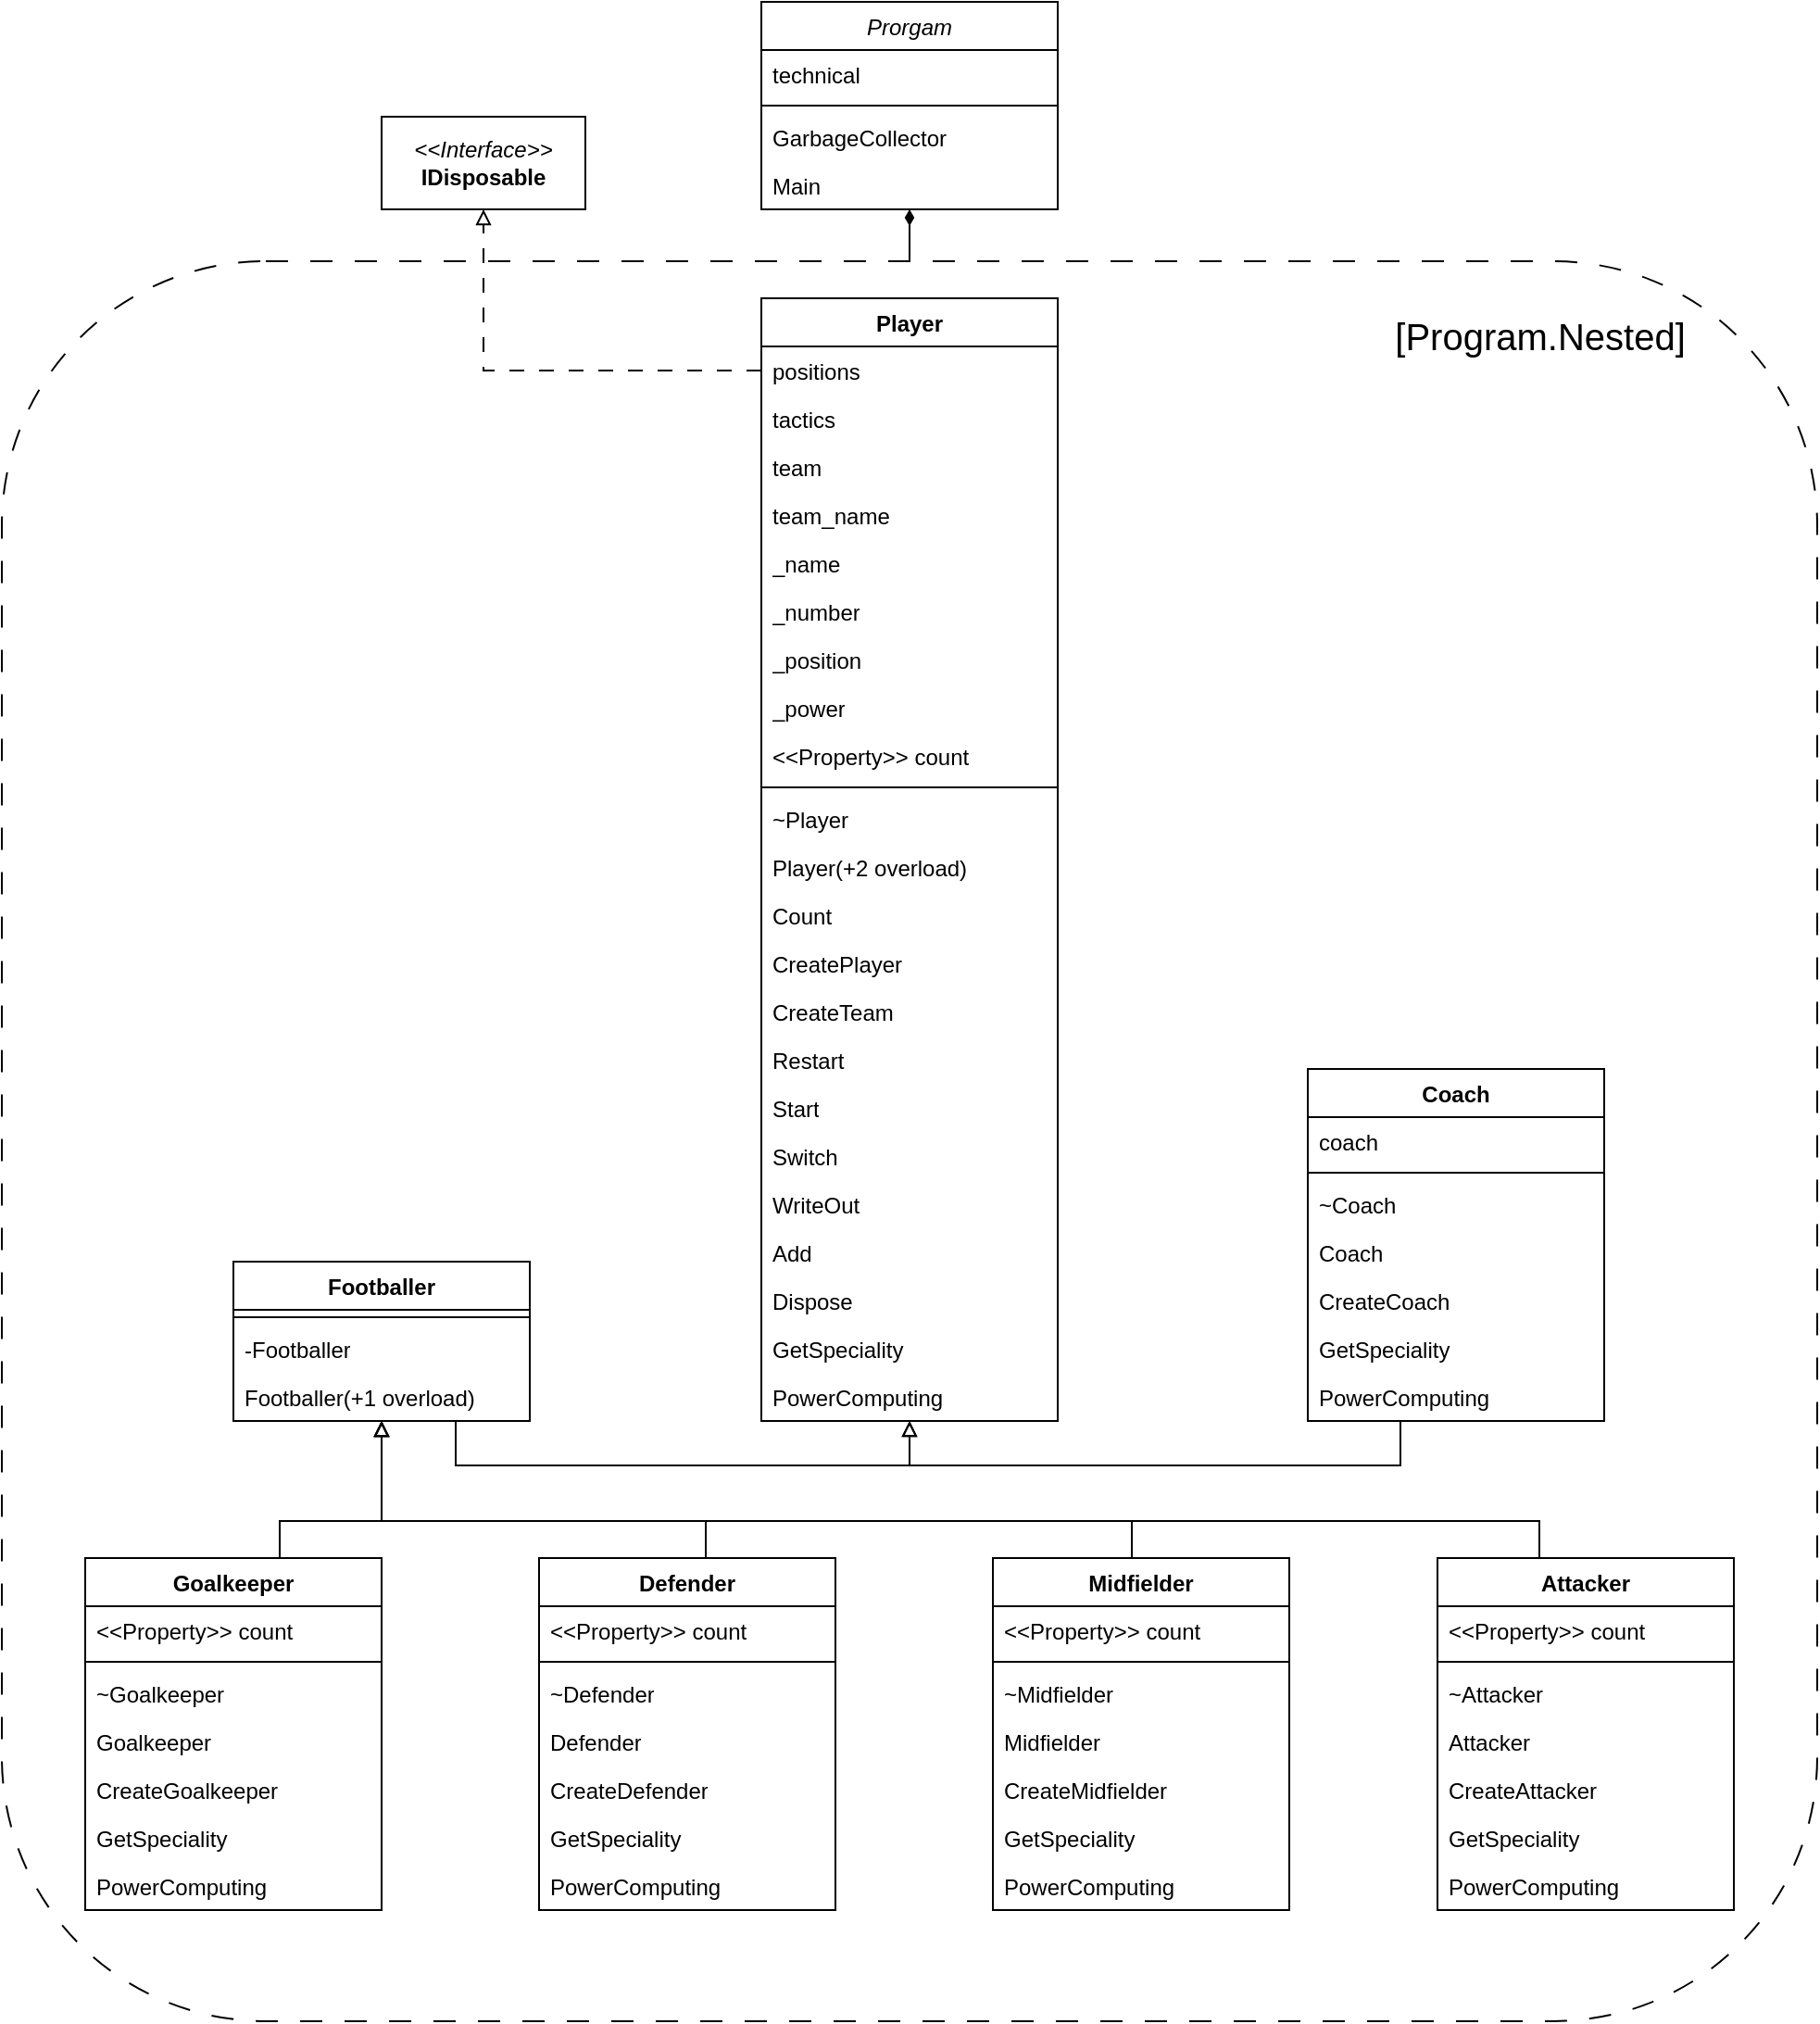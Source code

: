 <mxfile version="22.0.8" type="device">
  <diagram id="C5RBs43oDa-KdzZeNtuy" name="Page-1">
    <mxGraphModel dx="1836" dy="1883" grid="1" gridSize="10" guides="1" tooltips="1" connect="1" arrows="1" fold="1" page="1" pageScale="1" pageWidth="1169" pageHeight="827" math="0" shadow="0">
      <root>
        <mxCell id="WIyWlLk6GJQsqaUBKTNV-0" />
        <mxCell id="WIyWlLk6GJQsqaUBKTNV-1" parent="WIyWlLk6GJQsqaUBKTNV-0" />
        <mxCell id="uRSBhXrEBmL0g1pKG0BW-42" style="edgeStyle=orthogonalEdgeStyle;rounded=0;orthogonalLoop=1;jettySize=auto;html=1;entryX=0.5;entryY=1;entryDx=0;entryDy=0;endArrow=diamondThin;endFill=1;" edge="1" parent="WIyWlLk6GJQsqaUBKTNV-1" source="uRSBhXrEBmL0g1pKG0BW-41" target="zkfFHV4jXpPFQw0GAbJ--0">
          <mxGeometry relative="1" as="geometry" />
        </mxCell>
        <mxCell id="uRSBhXrEBmL0g1pKG0BW-41" value="" style="rounded=1;whiteSpace=wrap;html=1;fillColor=none;dashed=1;strokeWidth=1;dashPattern=12 12;" vertex="1" parent="WIyWlLk6GJQsqaUBKTNV-1">
          <mxGeometry x="95" y="-300" width="980" height="950" as="geometry" />
        </mxCell>
        <mxCell id="zkfFHV4jXpPFQw0GAbJ--0" value="Prorgam" style="swimlane;fontStyle=2;align=center;verticalAlign=top;childLayout=stackLayout;horizontal=1;startSize=26;horizontalStack=0;resizeParent=1;resizeLast=0;collapsible=1;marginBottom=0;rounded=0;shadow=0;strokeWidth=1;" parent="WIyWlLk6GJQsqaUBKTNV-1" vertex="1">
          <mxGeometry x="505" y="-440" width="160" height="112" as="geometry">
            <mxRectangle x="230" y="140" width="160" height="26" as="alternateBounds" />
          </mxGeometry>
        </mxCell>
        <mxCell id="zkfFHV4jXpPFQw0GAbJ--1" value="technical" style="text;align=left;verticalAlign=top;spacingLeft=4;spacingRight=4;overflow=hidden;rotatable=0;points=[[0,0.5],[1,0.5]];portConstraint=eastwest;" parent="zkfFHV4jXpPFQw0GAbJ--0" vertex="1">
          <mxGeometry y="26" width="160" height="26" as="geometry" />
        </mxCell>
        <mxCell id="zkfFHV4jXpPFQw0GAbJ--4" value="" style="line;html=1;strokeWidth=1;align=left;verticalAlign=middle;spacingTop=-1;spacingLeft=3;spacingRight=3;rotatable=0;labelPosition=right;points=[];portConstraint=eastwest;" parent="zkfFHV4jXpPFQw0GAbJ--0" vertex="1">
          <mxGeometry y="52" width="160" height="8" as="geometry" />
        </mxCell>
        <mxCell id="zkfFHV4jXpPFQw0GAbJ--5" value="GarbageCollector" style="text;align=left;verticalAlign=top;spacingLeft=4;spacingRight=4;overflow=hidden;rotatable=0;points=[[0,0.5],[1,0.5]];portConstraint=eastwest;" parent="zkfFHV4jXpPFQw0GAbJ--0" vertex="1">
          <mxGeometry y="60" width="160" height="26" as="geometry" />
        </mxCell>
        <mxCell id="uRSBhXrEBmL0g1pKG0BW-0" value="Main" style="text;strokeColor=none;fillColor=none;align=left;verticalAlign=top;spacingLeft=4;spacingRight=4;overflow=hidden;rotatable=0;points=[[0,0.5],[1,0.5]];portConstraint=eastwest;whiteSpace=wrap;html=1;" vertex="1" parent="zkfFHV4jXpPFQw0GAbJ--0">
          <mxGeometry y="86" width="160" height="26" as="geometry" />
        </mxCell>
        <mxCell id="uRSBhXrEBmL0g1pKG0BW-1" value="Player" style="swimlane;fontStyle=1;align=center;verticalAlign=top;childLayout=stackLayout;horizontal=1;startSize=26;horizontalStack=0;resizeParent=1;resizeParentMax=0;resizeLast=0;collapsible=1;marginBottom=0;whiteSpace=wrap;html=1;" vertex="1" parent="WIyWlLk6GJQsqaUBKTNV-1">
          <mxGeometry x="505" y="-280" width="160" height="606" as="geometry" />
        </mxCell>
        <mxCell id="uRSBhXrEBmL0g1pKG0BW-2" value="positions" style="text;strokeColor=none;fillColor=none;align=left;verticalAlign=top;spacingLeft=4;spacingRight=4;overflow=hidden;rotatable=0;points=[[0,0.5],[1,0.5]];portConstraint=eastwest;whiteSpace=wrap;html=1;" vertex="1" parent="uRSBhXrEBmL0g1pKG0BW-1">
          <mxGeometry y="26" width="160" height="26" as="geometry" />
        </mxCell>
        <mxCell id="uRSBhXrEBmL0g1pKG0BW-46" value="tactics" style="text;strokeColor=none;fillColor=none;align=left;verticalAlign=top;spacingLeft=4;spacingRight=4;overflow=hidden;rotatable=0;points=[[0,0.5],[1,0.5]];portConstraint=eastwest;whiteSpace=wrap;html=1;" vertex="1" parent="uRSBhXrEBmL0g1pKG0BW-1">
          <mxGeometry y="52" width="160" height="26" as="geometry" />
        </mxCell>
        <mxCell id="uRSBhXrEBmL0g1pKG0BW-44" value="team" style="text;strokeColor=none;fillColor=none;align=left;verticalAlign=top;spacingLeft=4;spacingRight=4;overflow=hidden;rotatable=0;points=[[0,0.5],[1,0.5]];portConstraint=eastwest;whiteSpace=wrap;html=1;" vertex="1" parent="uRSBhXrEBmL0g1pKG0BW-1">
          <mxGeometry y="78" width="160" height="26" as="geometry" />
        </mxCell>
        <mxCell id="uRSBhXrEBmL0g1pKG0BW-47" value="team_name" style="text;strokeColor=none;fillColor=none;align=left;verticalAlign=top;spacingLeft=4;spacingRight=4;overflow=hidden;rotatable=0;points=[[0,0.5],[1,0.5]];portConstraint=eastwest;whiteSpace=wrap;html=1;" vertex="1" parent="uRSBhXrEBmL0g1pKG0BW-1">
          <mxGeometry y="104" width="160" height="26" as="geometry" />
        </mxCell>
        <mxCell id="uRSBhXrEBmL0g1pKG0BW-48" value="_name" style="text;strokeColor=none;fillColor=none;align=left;verticalAlign=top;spacingLeft=4;spacingRight=4;overflow=hidden;rotatable=0;points=[[0,0.5],[1,0.5]];portConstraint=eastwest;whiteSpace=wrap;html=1;" vertex="1" parent="uRSBhXrEBmL0g1pKG0BW-1">
          <mxGeometry y="130" width="160" height="26" as="geometry" />
        </mxCell>
        <mxCell id="uRSBhXrEBmL0g1pKG0BW-49" value="_number" style="text;strokeColor=none;fillColor=none;align=left;verticalAlign=top;spacingLeft=4;spacingRight=4;overflow=hidden;rotatable=0;points=[[0,0.5],[1,0.5]];portConstraint=eastwest;whiteSpace=wrap;html=1;" vertex="1" parent="uRSBhXrEBmL0g1pKG0BW-1">
          <mxGeometry y="156" width="160" height="26" as="geometry" />
        </mxCell>
        <mxCell id="uRSBhXrEBmL0g1pKG0BW-50" value="_position" style="text;strokeColor=none;fillColor=none;align=left;verticalAlign=top;spacingLeft=4;spacingRight=4;overflow=hidden;rotatable=0;points=[[0,0.5],[1,0.5]];portConstraint=eastwest;whiteSpace=wrap;html=1;" vertex="1" parent="uRSBhXrEBmL0g1pKG0BW-1">
          <mxGeometry y="182" width="160" height="26" as="geometry" />
        </mxCell>
        <mxCell id="uRSBhXrEBmL0g1pKG0BW-51" value="_power" style="text;strokeColor=none;fillColor=none;align=left;verticalAlign=top;spacingLeft=4;spacingRight=4;overflow=hidden;rotatable=0;points=[[0,0.5],[1,0.5]];portConstraint=eastwest;whiteSpace=wrap;html=1;" vertex="1" parent="uRSBhXrEBmL0g1pKG0BW-1">
          <mxGeometry y="208" width="160" height="26" as="geometry" />
        </mxCell>
        <mxCell id="uRSBhXrEBmL0g1pKG0BW-52" value="&amp;lt;&amp;lt;Property&amp;gt;&amp;gt; count" style="text;strokeColor=none;fillColor=none;align=left;verticalAlign=top;spacingLeft=4;spacingRight=4;overflow=hidden;rotatable=0;points=[[0,0.5],[1,0.5]];portConstraint=eastwest;whiteSpace=wrap;html=1;" vertex="1" parent="uRSBhXrEBmL0g1pKG0BW-1">
          <mxGeometry y="234" width="160" height="26" as="geometry" />
        </mxCell>
        <mxCell id="uRSBhXrEBmL0g1pKG0BW-3" value="" style="line;strokeWidth=1;fillColor=none;align=left;verticalAlign=middle;spacingTop=-1;spacingLeft=3;spacingRight=3;rotatable=0;labelPosition=right;points=[];portConstraint=eastwest;strokeColor=inherit;" vertex="1" parent="uRSBhXrEBmL0g1pKG0BW-1">
          <mxGeometry y="260" width="160" height="8" as="geometry" />
        </mxCell>
        <mxCell id="uRSBhXrEBmL0g1pKG0BW-4" value="~Player" style="text;strokeColor=none;fillColor=none;align=left;verticalAlign=top;spacingLeft=4;spacingRight=4;overflow=hidden;rotatable=0;points=[[0,0.5],[1,0.5]];portConstraint=eastwest;whiteSpace=wrap;html=1;" vertex="1" parent="uRSBhXrEBmL0g1pKG0BW-1">
          <mxGeometry y="268" width="160" height="26" as="geometry" />
        </mxCell>
        <mxCell id="uRSBhXrEBmL0g1pKG0BW-53" value="Player(+2 overload)" style="text;strokeColor=none;fillColor=none;align=left;verticalAlign=top;spacingLeft=4;spacingRight=4;overflow=hidden;rotatable=0;points=[[0,0.5],[1,0.5]];portConstraint=eastwest;whiteSpace=wrap;html=1;" vertex="1" parent="uRSBhXrEBmL0g1pKG0BW-1">
          <mxGeometry y="294" width="160" height="26" as="geometry" />
        </mxCell>
        <mxCell id="uRSBhXrEBmL0g1pKG0BW-55" value="Count" style="text;strokeColor=none;fillColor=none;align=left;verticalAlign=top;spacingLeft=4;spacingRight=4;overflow=hidden;rotatable=0;points=[[0,0.5],[1,0.5]];portConstraint=eastwest;whiteSpace=wrap;html=1;" vertex="1" parent="uRSBhXrEBmL0g1pKG0BW-1">
          <mxGeometry y="320" width="160" height="26" as="geometry" />
        </mxCell>
        <mxCell id="uRSBhXrEBmL0g1pKG0BW-58" value="CreatePlayer" style="text;strokeColor=none;fillColor=none;align=left;verticalAlign=top;spacingLeft=4;spacingRight=4;overflow=hidden;rotatable=0;points=[[0,0.5],[1,0.5]];portConstraint=eastwest;whiteSpace=wrap;html=1;" vertex="1" parent="uRSBhXrEBmL0g1pKG0BW-1">
          <mxGeometry y="346" width="160" height="26" as="geometry" />
        </mxCell>
        <mxCell id="uRSBhXrEBmL0g1pKG0BW-63" value="CreateTeam" style="text;strokeColor=none;fillColor=none;align=left;verticalAlign=top;spacingLeft=4;spacingRight=4;overflow=hidden;rotatable=0;points=[[0,0.5],[1,0.5]];portConstraint=eastwest;whiteSpace=wrap;html=1;" vertex="1" parent="uRSBhXrEBmL0g1pKG0BW-1">
          <mxGeometry y="372" width="160" height="26" as="geometry" />
        </mxCell>
        <mxCell id="uRSBhXrEBmL0g1pKG0BW-64" value="Restart" style="text;strokeColor=none;fillColor=none;align=left;verticalAlign=top;spacingLeft=4;spacingRight=4;overflow=hidden;rotatable=0;points=[[0,0.5],[1,0.5]];portConstraint=eastwest;whiteSpace=wrap;html=1;" vertex="1" parent="uRSBhXrEBmL0g1pKG0BW-1">
          <mxGeometry y="398" width="160" height="26" as="geometry" />
        </mxCell>
        <mxCell id="uRSBhXrEBmL0g1pKG0BW-69" value="Start" style="text;strokeColor=none;fillColor=none;align=left;verticalAlign=top;spacingLeft=4;spacingRight=4;overflow=hidden;rotatable=0;points=[[0,0.5],[1,0.5]];portConstraint=eastwest;whiteSpace=wrap;html=1;" vertex="1" parent="uRSBhXrEBmL0g1pKG0BW-1">
          <mxGeometry y="424" width="160" height="26" as="geometry" />
        </mxCell>
        <mxCell id="uRSBhXrEBmL0g1pKG0BW-68" value="Switch" style="text;strokeColor=none;fillColor=none;align=left;verticalAlign=top;spacingLeft=4;spacingRight=4;overflow=hidden;rotatable=0;points=[[0,0.5],[1,0.5]];portConstraint=eastwest;whiteSpace=wrap;html=1;" vertex="1" parent="uRSBhXrEBmL0g1pKG0BW-1">
          <mxGeometry y="450" width="160" height="26" as="geometry" />
        </mxCell>
        <mxCell id="uRSBhXrEBmL0g1pKG0BW-67" value="WriteOut" style="text;strokeColor=none;fillColor=none;align=left;verticalAlign=top;spacingLeft=4;spacingRight=4;overflow=hidden;rotatable=0;points=[[0,0.5],[1,0.5]];portConstraint=eastwest;whiteSpace=wrap;html=1;" vertex="1" parent="uRSBhXrEBmL0g1pKG0BW-1">
          <mxGeometry y="476" width="160" height="26" as="geometry" />
        </mxCell>
        <mxCell id="uRSBhXrEBmL0g1pKG0BW-54" value="Add" style="text;strokeColor=none;fillColor=none;align=left;verticalAlign=top;spacingLeft=4;spacingRight=4;overflow=hidden;rotatable=0;points=[[0,0.5],[1,0.5]];portConstraint=eastwest;whiteSpace=wrap;html=1;" vertex="1" parent="uRSBhXrEBmL0g1pKG0BW-1">
          <mxGeometry y="502" width="160" height="26" as="geometry" />
        </mxCell>
        <mxCell id="uRSBhXrEBmL0g1pKG0BW-57" value="Dispose" style="text;strokeColor=none;fillColor=none;align=left;verticalAlign=top;spacingLeft=4;spacingRight=4;overflow=hidden;rotatable=0;points=[[0,0.5],[1,0.5]];portConstraint=eastwest;whiteSpace=wrap;html=1;" vertex="1" parent="uRSBhXrEBmL0g1pKG0BW-1">
          <mxGeometry y="528" width="160" height="26" as="geometry" />
        </mxCell>
        <mxCell id="uRSBhXrEBmL0g1pKG0BW-56" value="GetSpeciality" style="text;strokeColor=none;fillColor=none;align=left;verticalAlign=top;spacingLeft=4;spacingRight=4;overflow=hidden;rotatable=0;points=[[0,0.5],[1,0.5]];portConstraint=eastwest;whiteSpace=wrap;html=1;" vertex="1" parent="uRSBhXrEBmL0g1pKG0BW-1">
          <mxGeometry y="554" width="160" height="26" as="geometry" />
        </mxCell>
        <mxCell id="uRSBhXrEBmL0g1pKG0BW-65" value="PowerComputing" style="text;strokeColor=none;fillColor=none;align=left;verticalAlign=top;spacingLeft=4;spacingRight=4;overflow=hidden;rotatable=0;points=[[0,0.5],[1,0.5]];portConstraint=eastwest;whiteSpace=wrap;html=1;" vertex="1" parent="uRSBhXrEBmL0g1pKG0BW-1">
          <mxGeometry y="580" width="160" height="26" as="geometry" />
        </mxCell>
        <mxCell id="uRSBhXrEBmL0g1pKG0BW-35" style="edgeStyle=orthogonalEdgeStyle;rounded=0;orthogonalLoop=1;jettySize=auto;html=1;endArrow=block;endFill=0;" edge="1" parent="WIyWlLk6GJQsqaUBKTNV-1" source="uRSBhXrEBmL0g1pKG0BW-74" target="uRSBhXrEBmL0g1pKG0BW-1">
          <mxGeometry relative="1" as="geometry">
            <Array as="points">
              <mxPoint x="340" y="350" />
              <mxPoint x="585" y="350" />
            </Array>
          </mxGeometry>
        </mxCell>
        <mxCell id="uRSBhXrEBmL0g1pKG0BW-39" style="edgeStyle=orthogonalEdgeStyle;rounded=0;orthogonalLoop=1;jettySize=auto;html=1;exitX=0;exitY=0.5;exitDx=0;exitDy=0;endArrow=block;endFill=0;dashed=1;dashPattern=8 8;" edge="1" parent="WIyWlLk6GJQsqaUBKTNV-1" source="uRSBhXrEBmL0g1pKG0BW-2" target="uRSBhXrEBmL0g1pKG0BW-38">
          <mxGeometry relative="1" as="geometry" />
        </mxCell>
        <mxCell id="uRSBhXrEBmL0g1pKG0BW-5" value="Footballer" style="swimlane;fontStyle=1;align=center;verticalAlign=top;childLayout=stackLayout;horizontal=1;startSize=26;horizontalStack=0;resizeParent=1;resizeParentMax=0;resizeLast=0;collapsible=1;marginBottom=0;whiteSpace=wrap;html=1;" vertex="1" parent="WIyWlLk6GJQsqaUBKTNV-1">
          <mxGeometry x="220" y="240" width="160" height="86" as="geometry" />
        </mxCell>
        <mxCell id="uRSBhXrEBmL0g1pKG0BW-7" value="" style="line;strokeWidth=1;fillColor=none;align=left;verticalAlign=middle;spacingTop=-1;spacingLeft=3;spacingRight=3;rotatable=0;labelPosition=right;points=[];portConstraint=eastwest;strokeColor=inherit;" vertex="1" parent="uRSBhXrEBmL0g1pKG0BW-5">
          <mxGeometry y="26" width="160" height="8" as="geometry" />
        </mxCell>
        <mxCell id="uRSBhXrEBmL0g1pKG0BW-8" value="-Footballer" style="text;strokeColor=none;fillColor=none;align=left;verticalAlign=top;spacingLeft=4;spacingRight=4;overflow=hidden;rotatable=0;points=[[0,0.5],[1,0.5]];portConstraint=eastwest;whiteSpace=wrap;html=1;" vertex="1" parent="uRSBhXrEBmL0g1pKG0BW-5">
          <mxGeometry y="34" width="160" height="26" as="geometry" />
        </mxCell>
        <mxCell id="uRSBhXrEBmL0g1pKG0BW-74" value="Footballer(+1 overload)" style="text;strokeColor=none;fillColor=none;align=left;verticalAlign=top;spacingLeft=4;spacingRight=4;overflow=hidden;rotatable=0;points=[[0,0.5],[1,0.5]];portConstraint=eastwest;whiteSpace=wrap;html=1;" vertex="1" parent="uRSBhXrEBmL0g1pKG0BW-5">
          <mxGeometry y="60" width="160" height="26" as="geometry" />
        </mxCell>
        <mxCell id="uRSBhXrEBmL0g1pKG0BW-36" style="edgeStyle=orthogonalEdgeStyle;rounded=0;orthogonalLoop=1;jettySize=auto;html=1;endArrow=block;endFill=0;" edge="1" parent="WIyWlLk6GJQsqaUBKTNV-1" source="uRSBhXrEBmL0g1pKG0BW-71" target="uRSBhXrEBmL0g1pKG0BW-1">
          <mxGeometry relative="1" as="geometry">
            <Array as="points">
              <mxPoint x="850" y="350" />
              <mxPoint x="585" y="350" />
            </Array>
          </mxGeometry>
        </mxCell>
        <mxCell id="uRSBhXrEBmL0g1pKG0BW-9" value="Coach" style="swimlane;fontStyle=1;align=center;verticalAlign=top;childLayout=stackLayout;horizontal=1;startSize=26;horizontalStack=0;resizeParent=1;resizeParentMax=0;resizeLast=0;collapsible=1;marginBottom=0;whiteSpace=wrap;html=1;" vertex="1" parent="WIyWlLk6GJQsqaUBKTNV-1">
          <mxGeometry x="800" y="136" width="160" height="190" as="geometry" />
        </mxCell>
        <mxCell id="uRSBhXrEBmL0g1pKG0BW-10" value="coach" style="text;strokeColor=none;fillColor=none;align=left;verticalAlign=top;spacingLeft=4;spacingRight=4;overflow=hidden;rotatable=0;points=[[0,0.5],[1,0.5]];portConstraint=eastwest;whiteSpace=wrap;html=1;" vertex="1" parent="uRSBhXrEBmL0g1pKG0BW-9">
          <mxGeometry y="26" width="160" height="26" as="geometry" />
        </mxCell>
        <mxCell id="uRSBhXrEBmL0g1pKG0BW-11" value="" style="line;strokeWidth=1;fillColor=none;align=left;verticalAlign=middle;spacingTop=-1;spacingLeft=3;spacingRight=3;rotatable=0;labelPosition=right;points=[];portConstraint=eastwest;strokeColor=inherit;" vertex="1" parent="uRSBhXrEBmL0g1pKG0BW-9">
          <mxGeometry y="52" width="160" height="8" as="geometry" />
        </mxCell>
        <mxCell id="uRSBhXrEBmL0g1pKG0BW-12" value="~Coach" style="text;strokeColor=none;fillColor=none;align=left;verticalAlign=top;spacingLeft=4;spacingRight=4;overflow=hidden;rotatable=0;points=[[0,0.5],[1,0.5]];portConstraint=eastwest;whiteSpace=wrap;html=1;" vertex="1" parent="uRSBhXrEBmL0g1pKG0BW-9">
          <mxGeometry y="60" width="160" height="26" as="geometry" />
        </mxCell>
        <mxCell id="uRSBhXrEBmL0g1pKG0BW-70" value="Coach" style="text;strokeColor=none;fillColor=none;align=left;verticalAlign=top;spacingLeft=4;spacingRight=4;overflow=hidden;rotatable=0;points=[[0,0.5],[1,0.5]];portConstraint=eastwest;whiteSpace=wrap;html=1;" vertex="1" parent="uRSBhXrEBmL0g1pKG0BW-9">
          <mxGeometry y="86" width="160" height="26" as="geometry" />
        </mxCell>
        <mxCell id="uRSBhXrEBmL0g1pKG0BW-72" value="CreateCoach" style="text;strokeColor=none;fillColor=none;align=left;verticalAlign=top;spacingLeft=4;spacingRight=4;overflow=hidden;rotatable=0;points=[[0,0.5],[1,0.5]];portConstraint=eastwest;whiteSpace=wrap;html=1;" vertex="1" parent="uRSBhXrEBmL0g1pKG0BW-9">
          <mxGeometry y="112" width="160" height="26" as="geometry" />
        </mxCell>
        <mxCell id="uRSBhXrEBmL0g1pKG0BW-73" value="GetSpeciality" style="text;strokeColor=none;fillColor=none;align=left;verticalAlign=top;spacingLeft=4;spacingRight=4;overflow=hidden;rotatable=0;points=[[0,0.5],[1,0.5]];portConstraint=eastwest;whiteSpace=wrap;html=1;" vertex="1" parent="uRSBhXrEBmL0g1pKG0BW-9">
          <mxGeometry y="138" width="160" height="26" as="geometry" />
        </mxCell>
        <mxCell id="uRSBhXrEBmL0g1pKG0BW-71" value="PowerComputing" style="text;strokeColor=none;fillColor=none;align=left;verticalAlign=top;spacingLeft=4;spacingRight=4;overflow=hidden;rotatable=0;points=[[0,0.5],[1,0.5]];portConstraint=eastwest;whiteSpace=wrap;html=1;" vertex="1" parent="uRSBhXrEBmL0g1pKG0BW-9">
          <mxGeometry y="164" width="160" height="26" as="geometry" />
        </mxCell>
        <mxCell id="uRSBhXrEBmL0g1pKG0BW-13" value="Goalkeeper" style="swimlane;fontStyle=1;align=center;verticalAlign=top;childLayout=stackLayout;horizontal=1;startSize=26;horizontalStack=0;resizeParent=1;resizeParentMax=0;resizeLast=0;collapsible=1;marginBottom=0;whiteSpace=wrap;html=1;" vertex="1" parent="WIyWlLk6GJQsqaUBKTNV-1">
          <mxGeometry x="140" y="400" width="160" height="190" as="geometry" />
        </mxCell>
        <mxCell id="uRSBhXrEBmL0g1pKG0BW-14" value="&amp;lt;&amp;lt;Property&amp;gt;&amp;gt; count" style="text;strokeColor=none;fillColor=none;align=left;verticalAlign=top;spacingLeft=4;spacingRight=4;overflow=hidden;rotatable=0;points=[[0,0.5],[1,0.5]];portConstraint=eastwest;whiteSpace=wrap;html=1;" vertex="1" parent="uRSBhXrEBmL0g1pKG0BW-13">
          <mxGeometry y="26" width="160" height="26" as="geometry" />
        </mxCell>
        <mxCell id="uRSBhXrEBmL0g1pKG0BW-15" value="" style="line;strokeWidth=1;fillColor=none;align=left;verticalAlign=middle;spacingTop=-1;spacingLeft=3;spacingRight=3;rotatable=0;labelPosition=right;points=[];portConstraint=eastwest;strokeColor=inherit;" vertex="1" parent="uRSBhXrEBmL0g1pKG0BW-13">
          <mxGeometry y="52" width="160" height="8" as="geometry" />
        </mxCell>
        <mxCell id="uRSBhXrEBmL0g1pKG0BW-16" value="~Goalkeeper" style="text;strokeColor=none;fillColor=none;align=left;verticalAlign=top;spacingLeft=4;spacingRight=4;overflow=hidden;rotatable=0;points=[[0,0.5],[1,0.5]];portConstraint=eastwest;whiteSpace=wrap;html=1;" vertex="1" parent="uRSBhXrEBmL0g1pKG0BW-13">
          <mxGeometry y="60" width="160" height="26" as="geometry" />
        </mxCell>
        <mxCell id="uRSBhXrEBmL0g1pKG0BW-77" value="Goalkeeper" style="text;strokeColor=none;fillColor=none;align=left;verticalAlign=top;spacingLeft=4;spacingRight=4;overflow=hidden;rotatable=0;points=[[0,0.5],[1,0.5]];portConstraint=eastwest;whiteSpace=wrap;html=1;" vertex="1" parent="uRSBhXrEBmL0g1pKG0BW-13">
          <mxGeometry y="86" width="160" height="26" as="geometry" />
        </mxCell>
        <mxCell id="uRSBhXrEBmL0g1pKG0BW-76" value="CreateGoalkeeper" style="text;strokeColor=none;fillColor=none;align=left;verticalAlign=top;spacingLeft=4;spacingRight=4;overflow=hidden;rotatable=0;points=[[0,0.5],[1,0.5]];portConstraint=eastwest;whiteSpace=wrap;html=1;" vertex="1" parent="uRSBhXrEBmL0g1pKG0BW-13">
          <mxGeometry y="112" width="160" height="26" as="geometry" />
        </mxCell>
        <mxCell id="uRSBhXrEBmL0g1pKG0BW-79" value="GetSpeciality" style="text;strokeColor=none;fillColor=none;align=left;verticalAlign=top;spacingLeft=4;spacingRight=4;overflow=hidden;rotatable=0;points=[[0,0.5],[1,0.5]];portConstraint=eastwest;whiteSpace=wrap;html=1;" vertex="1" parent="uRSBhXrEBmL0g1pKG0BW-13">
          <mxGeometry y="138" width="160" height="26" as="geometry" />
        </mxCell>
        <mxCell id="uRSBhXrEBmL0g1pKG0BW-78" value="PowerComputing" style="text;strokeColor=none;fillColor=none;align=left;verticalAlign=top;spacingLeft=4;spacingRight=4;overflow=hidden;rotatable=0;points=[[0,0.5],[1,0.5]];portConstraint=eastwest;whiteSpace=wrap;html=1;" vertex="1" parent="uRSBhXrEBmL0g1pKG0BW-13">
          <mxGeometry y="164" width="160" height="26" as="geometry" />
        </mxCell>
        <mxCell id="uRSBhXrEBmL0g1pKG0BW-17" value="Defender" style="swimlane;fontStyle=1;align=center;verticalAlign=top;childLayout=stackLayout;horizontal=1;startSize=26;horizontalStack=0;resizeParent=1;resizeParentMax=0;resizeLast=0;collapsible=1;marginBottom=0;whiteSpace=wrap;html=1;" vertex="1" parent="WIyWlLk6GJQsqaUBKTNV-1">
          <mxGeometry x="385" y="400" width="160" height="190" as="geometry" />
        </mxCell>
        <mxCell id="uRSBhXrEBmL0g1pKG0BW-18" value="&amp;lt;&amp;lt;Property&amp;gt;&amp;gt; count" style="text;strokeColor=none;fillColor=none;align=left;verticalAlign=top;spacingLeft=4;spacingRight=4;overflow=hidden;rotatable=0;points=[[0,0.5],[1,0.5]];portConstraint=eastwest;whiteSpace=wrap;html=1;" vertex="1" parent="uRSBhXrEBmL0g1pKG0BW-17">
          <mxGeometry y="26" width="160" height="26" as="geometry" />
        </mxCell>
        <mxCell id="uRSBhXrEBmL0g1pKG0BW-19" value="" style="line;strokeWidth=1;fillColor=none;align=left;verticalAlign=middle;spacingTop=-1;spacingLeft=3;spacingRight=3;rotatable=0;labelPosition=right;points=[];portConstraint=eastwest;strokeColor=inherit;" vertex="1" parent="uRSBhXrEBmL0g1pKG0BW-17">
          <mxGeometry y="52" width="160" height="8" as="geometry" />
        </mxCell>
        <mxCell id="uRSBhXrEBmL0g1pKG0BW-80" value="~Defender" style="text;strokeColor=none;fillColor=none;align=left;verticalAlign=top;spacingLeft=4;spacingRight=4;overflow=hidden;rotatable=0;points=[[0,0.5],[1,0.5]];portConstraint=eastwest;whiteSpace=wrap;html=1;" vertex="1" parent="uRSBhXrEBmL0g1pKG0BW-17">
          <mxGeometry y="60" width="160" height="26" as="geometry" />
        </mxCell>
        <mxCell id="uRSBhXrEBmL0g1pKG0BW-81" value="Defender" style="text;strokeColor=none;fillColor=none;align=left;verticalAlign=top;spacingLeft=4;spacingRight=4;overflow=hidden;rotatable=0;points=[[0,0.5],[1,0.5]];portConstraint=eastwest;whiteSpace=wrap;html=1;" vertex="1" parent="uRSBhXrEBmL0g1pKG0BW-17">
          <mxGeometry y="86" width="160" height="26" as="geometry" />
        </mxCell>
        <mxCell id="uRSBhXrEBmL0g1pKG0BW-82" value="CreateDefender" style="text;strokeColor=none;fillColor=none;align=left;verticalAlign=top;spacingLeft=4;spacingRight=4;overflow=hidden;rotatable=0;points=[[0,0.5],[1,0.5]];portConstraint=eastwest;whiteSpace=wrap;html=1;" vertex="1" parent="uRSBhXrEBmL0g1pKG0BW-17">
          <mxGeometry y="112" width="160" height="26" as="geometry" />
        </mxCell>
        <mxCell id="uRSBhXrEBmL0g1pKG0BW-83" value="GetSpeciality" style="text;strokeColor=none;fillColor=none;align=left;verticalAlign=top;spacingLeft=4;spacingRight=4;overflow=hidden;rotatable=0;points=[[0,0.5],[1,0.5]];portConstraint=eastwest;whiteSpace=wrap;html=1;" vertex="1" parent="uRSBhXrEBmL0g1pKG0BW-17">
          <mxGeometry y="138" width="160" height="26" as="geometry" />
        </mxCell>
        <mxCell id="uRSBhXrEBmL0g1pKG0BW-84" value="PowerComputing" style="text;strokeColor=none;fillColor=none;align=left;verticalAlign=top;spacingLeft=4;spacingRight=4;overflow=hidden;rotatable=0;points=[[0,0.5],[1,0.5]];portConstraint=eastwest;whiteSpace=wrap;html=1;" vertex="1" parent="uRSBhXrEBmL0g1pKG0BW-17">
          <mxGeometry y="164" width="160" height="26" as="geometry" />
        </mxCell>
        <mxCell id="uRSBhXrEBmL0g1pKG0BW-37" style="edgeStyle=orthogonalEdgeStyle;rounded=0;orthogonalLoop=1;jettySize=auto;html=1;exitX=0.5;exitY=0;exitDx=0;exitDy=0;endArrow=block;endFill=0;" edge="1" parent="WIyWlLk6GJQsqaUBKTNV-1" source="uRSBhXrEBmL0g1pKG0BW-21" target="uRSBhXrEBmL0g1pKG0BW-5">
          <mxGeometry relative="1" as="geometry">
            <Array as="points">
              <mxPoint x="705" y="380" />
              <mxPoint x="300" y="380" />
            </Array>
          </mxGeometry>
        </mxCell>
        <mxCell id="uRSBhXrEBmL0g1pKG0BW-21" value="Midfielder" style="swimlane;fontStyle=1;align=center;verticalAlign=top;childLayout=stackLayout;horizontal=1;startSize=26;horizontalStack=0;resizeParent=1;resizeParentMax=0;resizeLast=0;collapsible=1;marginBottom=0;whiteSpace=wrap;html=1;" vertex="1" parent="WIyWlLk6GJQsqaUBKTNV-1">
          <mxGeometry x="630" y="400" width="160" height="190" as="geometry" />
        </mxCell>
        <mxCell id="uRSBhXrEBmL0g1pKG0BW-22" value="&amp;lt;&amp;lt;Property&amp;gt;&amp;gt; count" style="text;strokeColor=none;fillColor=none;align=left;verticalAlign=top;spacingLeft=4;spacingRight=4;overflow=hidden;rotatable=0;points=[[0,0.5],[1,0.5]];portConstraint=eastwest;whiteSpace=wrap;html=1;" vertex="1" parent="uRSBhXrEBmL0g1pKG0BW-21">
          <mxGeometry y="26" width="160" height="26" as="geometry" />
        </mxCell>
        <mxCell id="uRSBhXrEBmL0g1pKG0BW-23" value="" style="line;strokeWidth=1;fillColor=none;align=left;verticalAlign=middle;spacingTop=-1;spacingLeft=3;spacingRight=3;rotatable=0;labelPosition=right;points=[];portConstraint=eastwest;strokeColor=inherit;" vertex="1" parent="uRSBhXrEBmL0g1pKG0BW-21">
          <mxGeometry y="52" width="160" height="8" as="geometry" />
        </mxCell>
        <mxCell id="uRSBhXrEBmL0g1pKG0BW-85" value="~Midfielder" style="text;strokeColor=none;fillColor=none;align=left;verticalAlign=top;spacingLeft=4;spacingRight=4;overflow=hidden;rotatable=0;points=[[0,0.5],[1,0.5]];portConstraint=eastwest;whiteSpace=wrap;html=1;" vertex="1" parent="uRSBhXrEBmL0g1pKG0BW-21">
          <mxGeometry y="60" width="160" height="26" as="geometry" />
        </mxCell>
        <mxCell id="uRSBhXrEBmL0g1pKG0BW-86" value="Midfielder" style="text;strokeColor=none;fillColor=none;align=left;verticalAlign=top;spacingLeft=4;spacingRight=4;overflow=hidden;rotatable=0;points=[[0,0.5],[1,0.5]];portConstraint=eastwest;whiteSpace=wrap;html=1;" vertex="1" parent="uRSBhXrEBmL0g1pKG0BW-21">
          <mxGeometry y="86" width="160" height="26" as="geometry" />
        </mxCell>
        <mxCell id="uRSBhXrEBmL0g1pKG0BW-87" value="CreateMidfielder" style="text;strokeColor=none;fillColor=none;align=left;verticalAlign=top;spacingLeft=4;spacingRight=4;overflow=hidden;rotatable=0;points=[[0,0.5],[1,0.5]];portConstraint=eastwest;whiteSpace=wrap;html=1;" vertex="1" parent="uRSBhXrEBmL0g1pKG0BW-21">
          <mxGeometry y="112" width="160" height="26" as="geometry" />
        </mxCell>
        <mxCell id="uRSBhXrEBmL0g1pKG0BW-88" value="GetSpeciality" style="text;strokeColor=none;fillColor=none;align=left;verticalAlign=top;spacingLeft=4;spacingRight=4;overflow=hidden;rotatable=0;points=[[0,0.5],[1,0.5]];portConstraint=eastwest;whiteSpace=wrap;html=1;" vertex="1" parent="uRSBhXrEBmL0g1pKG0BW-21">
          <mxGeometry y="138" width="160" height="26" as="geometry" />
        </mxCell>
        <mxCell id="uRSBhXrEBmL0g1pKG0BW-89" value="PowerComputing" style="text;strokeColor=none;fillColor=none;align=left;verticalAlign=top;spacingLeft=4;spacingRight=4;overflow=hidden;rotatable=0;points=[[0,0.5],[1,0.5]];portConstraint=eastwest;whiteSpace=wrap;html=1;" vertex="1" parent="uRSBhXrEBmL0g1pKG0BW-21">
          <mxGeometry y="164" width="160" height="26" as="geometry" />
        </mxCell>
        <mxCell id="uRSBhXrEBmL0g1pKG0BW-25" value="Attacker" style="swimlane;fontStyle=1;align=center;verticalAlign=top;childLayout=stackLayout;horizontal=1;startSize=26;horizontalStack=0;resizeParent=1;resizeParentMax=0;resizeLast=0;collapsible=1;marginBottom=0;whiteSpace=wrap;html=1;" vertex="1" parent="WIyWlLk6GJQsqaUBKTNV-1">
          <mxGeometry x="870" y="400" width="160" height="190" as="geometry" />
        </mxCell>
        <mxCell id="uRSBhXrEBmL0g1pKG0BW-26" value="&amp;lt;&amp;lt;Property&amp;gt;&amp;gt; count" style="text;strokeColor=none;fillColor=none;align=left;verticalAlign=top;spacingLeft=4;spacingRight=4;overflow=hidden;rotatable=0;points=[[0,0.5],[1,0.5]];portConstraint=eastwest;whiteSpace=wrap;html=1;" vertex="1" parent="uRSBhXrEBmL0g1pKG0BW-25">
          <mxGeometry y="26" width="160" height="26" as="geometry" />
        </mxCell>
        <mxCell id="uRSBhXrEBmL0g1pKG0BW-27" value="" style="line;strokeWidth=1;fillColor=none;align=left;verticalAlign=middle;spacingTop=-1;spacingLeft=3;spacingRight=3;rotatable=0;labelPosition=right;points=[];portConstraint=eastwest;strokeColor=inherit;" vertex="1" parent="uRSBhXrEBmL0g1pKG0BW-25">
          <mxGeometry y="52" width="160" height="8" as="geometry" />
        </mxCell>
        <mxCell id="uRSBhXrEBmL0g1pKG0BW-90" value="~Attacker" style="text;strokeColor=none;fillColor=none;align=left;verticalAlign=top;spacingLeft=4;spacingRight=4;overflow=hidden;rotatable=0;points=[[0,0.5],[1,0.5]];portConstraint=eastwest;whiteSpace=wrap;html=1;" vertex="1" parent="uRSBhXrEBmL0g1pKG0BW-25">
          <mxGeometry y="60" width="160" height="26" as="geometry" />
        </mxCell>
        <mxCell id="uRSBhXrEBmL0g1pKG0BW-91" value="Attacker" style="text;strokeColor=none;fillColor=none;align=left;verticalAlign=top;spacingLeft=4;spacingRight=4;overflow=hidden;rotatable=0;points=[[0,0.5],[1,0.5]];portConstraint=eastwest;whiteSpace=wrap;html=1;" vertex="1" parent="uRSBhXrEBmL0g1pKG0BW-25">
          <mxGeometry y="86" width="160" height="26" as="geometry" />
        </mxCell>
        <mxCell id="uRSBhXrEBmL0g1pKG0BW-92" value="CreateAttacker" style="text;strokeColor=none;fillColor=none;align=left;verticalAlign=top;spacingLeft=4;spacingRight=4;overflow=hidden;rotatable=0;points=[[0,0.5],[1,0.5]];portConstraint=eastwest;whiteSpace=wrap;html=1;" vertex="1" parent="uRSBhXrEBmL0g1pKG0BW-25">
          <mxGeometry y="112" width="160" height="26" as="geometry" />
        </mxCell>
        <mxCell id="uRSBhXrEBmL0g1pKG0BW-93" value="GetSpeciality" style="text;strokeColor=none;fillColor=none;align=left;verticalAlign=top;spacingLeft=4;spacingRight=4;overflow=hidden;rotatable=0;points=[[0,0.5],[1,0.5]];portConstraint=eastwest;whiteSpace=wrap;html=1;" vertex="1" parent="uRSBhXrEBmL0g1pKG0BW-25">
          <mxGeometry y="138" width="160" height="26" as="geometry" />
        </mxCell>
        <mxCell id="uRSBhXrEBmL0g1pKG0BW-94" value="PowerComputing" style="text;strokeColor=none;fillColor=none;align=left;verticalAlign=top;spacingLeft=4;spacingRight=4;overflow=hidden;rotatable=0;points=[[0,0.5],[1,0.5]];portConstraint=eastwest;whiteSpace=wrap;html=1;" vertex="1" parent="uRSBhXrEBmL0g1pKG0BW-25">
          <mxGeometry y="164" width="160" height="26" as="geometry" />
        </mxCell>
        <mxCell id="uRSBhXrEBmL0g1pKG0BW-31" style="edgeStyle=orthogonalEdgeStyle;rounded=0;orthogonalLoop=1;jettySize=auto;html=1;exitX=0.5;exitY=0;exitDx=0;exitDy=0;endArrow=block;endFill=0;" edge="1" parent="WIyWlLk6GJQsqaUBKTNV-1" source="uRSBhXrEBmL0g1pKG0BW-25" target="uRSBhXrEBmL0g1pKG0BW-5">
          <mxGeometry relative="1" as="geometry">
            <Array as="points">
              <mxPoint x="925" y="380" />
              <mxPoint x="300" y="380" />
            </Array>
          </mxGeometry>
        </mxCell>
        <mxCell id="uRSBhXrEBmL0g1pKG0BW-33" style="edgeStyle=orthogonalEdgeStyle;rounded=0;orthogonalLoop=1;jettySize=auto;html=1;endArrow=block;endFill=0;exitX=0.5;exitY=0;exitDx=0;exitDy=0;" edge="1" parent="WIyWlLk6GJQsqaUBKTNV-1" source="uRSBhXrEBmL0g1pKG0BW-17" target="uRSBhXrEBmL0g1pKG0BW-5">
          <mxGeometry relative="1" as="geometry">
            <Array as="points">
              <mxPoint x="475" y="380" />
              <mxPoint x="300" y="380" />
            </Array>
          </mxGeometry>
        </mxCell>
        <mxCell id="uRSBhXrEBmL0g1pKG0BW-34" style="edgeStyle=orthogonalEdgeStyle;rounded=0;orthogonalLoop=1;jettySize=auto;html=1;endArrow=block;endFill=0;" edge="1" parent="WIyWlLk6GJQsqaUBKTNV-1" source="uRSBhXrEBmL0g1pKG0BW-13" target="uRSBhXrEBmL0g1pKG0BW-5">
          <mxGeometry relative="1" as="geometry">
            <Array as="points">
              <mxPoint x="245" y="380" />
              <mxPoint x="300" y="380" />
            </Array>
          </mxGeometry>
        </mxCell>
        <mxCell id="uRSBhXrEBmL0g1pKG0BW-38" value="&lt;i&gt;&lt;font style=&quot;font-size: 12px;&quot;&gt;&amp;lt;&amp;lt;Interface&amp;gt;&amp;gt;&lt;/font&gt;&lt;/i&gt;&lt;br&gt;&lt;b&gt;IDisposable&lt;/b&gt;" style="html=1;whiteSpace=wrap;" vertex="1" parent="WIyWlLk6GJQsqaUBKTNV-1">
          <mxGeometry x="300" y="-378" width="110" height="50" as="geometry" />
        </mxCell>
        <mxCell id="uRSBhXrEBmL0g1pKG0BW-43" value="&lt;font style=&quot;font-size: 20px;&quot;&gt;[Program.Nested]&lt;/font&gt;" style="text;html=1;align=center;verticalAlign=middle;resizable=0;points=[];autosize=1;strokeColor=none;fillColor=none;" vertex="1" parent="WIyWlLk6GJQsqaUBKTNV-1">
          <mxGeometry x="835" y="-280" width="180" height="40" as="geometry" />
        </mxCell>
      </root>
    </mxGraphModel>
  </diagram>
</mxfile>

